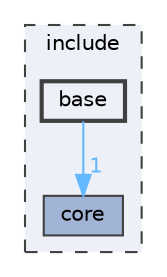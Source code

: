 digraph "include/base"
{
 // LATEX_PDF_SIZE
  bgcolor="transparent";
  edge [fontname=Helvetica,fontsize=10,labelfontname=Helvetica,labelfontsize=10];
  node [fontname=Helvetica,fontsize=10,shape=box,height=0.2,width=0.4];
  compound=true
  subgraph clusterdir_d44c64559bbebec7f509842c48db8b23 {
    graph [ bgcolor="#edf0f7", pencolor="grey25", label="include", fontname=Helvetica,fontsize=10 style="filled,dashed", URL="dir_d44c64559bbebec7f509842c48db8b23.html",tooltip=""]
  dir_3d69f64eaf81436fe2b22361382717e5 [label="core", fillcolor="#a2b4d6", color="grey25", style="filled", URL="dir_3d69f64eaf81436fe2b22361382717e5.html",tooltip=""];
  dir_ab1c81409f0df724f17c9ef30afee877 [label="base", fillcolor="#edf0f7", color="grey25", style="filled,bold", URL="dir_ab1c81409f0df724f17c9ef30afee877.html",tooltip=""];
  }
  dir_ab1c81409f0df724f17c9ef30afee877->dir_3d69f64eaf81436fe2b22361382717e5 [headlabel="1", labeldistance=1.5 headhref="dir_000000_000001.html" href="dir_000000_000001.html" color="steelblue1" fontcolor="steelblue1"];
}
